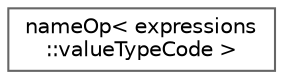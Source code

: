 digraph "Graphical Class Hierarchy"
{
 // LATEX_PDF_SIZE
  bgcolor="transparent";
  edge [fontname=Helvetica,fontsize=10,labelfontname=Helvetica,labelfontsize=10];
  node [fontname=Helvetica,fontsize=10,shape=box,height=0.2,width=0.4];
  rankdir="LR";
  Node0 [id="Node000000",label="nameOp\< expressions\l::valueTypeCode \>",height=0.2,width=0.4,color="grey40", fillcolor="white", style="filled",URL="$structFoam_1_1nameOp_3_01expressions_1_1valueTypeCode_01_4.html",tooltip=" "];
}
